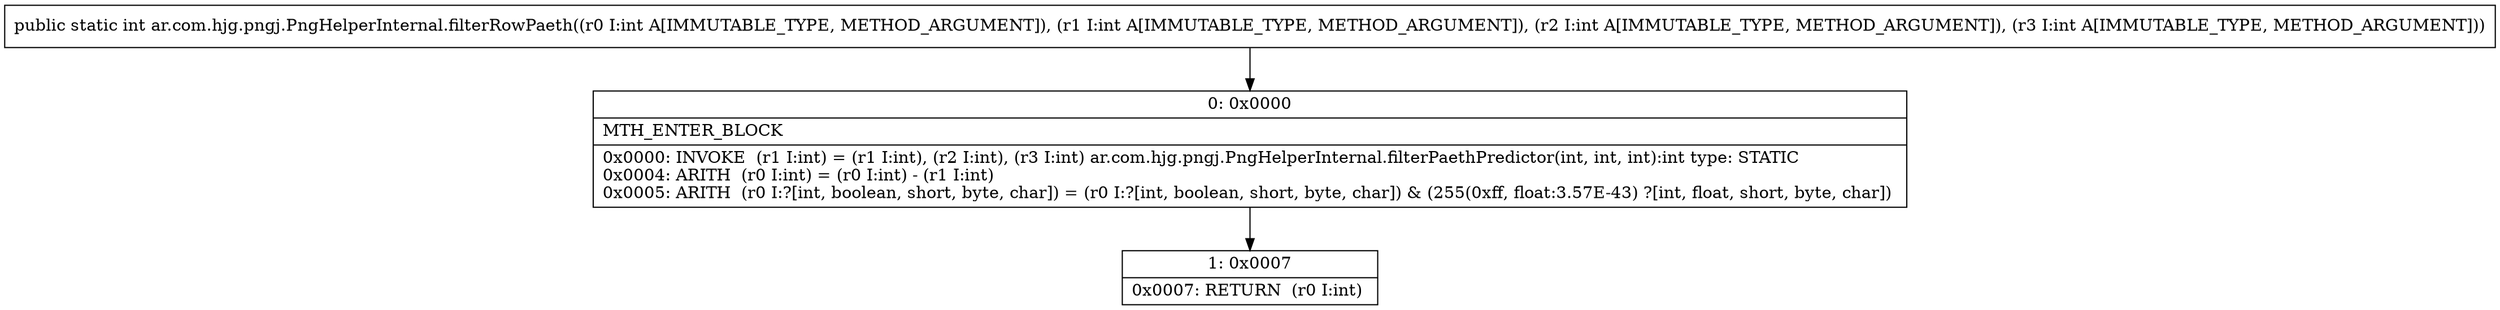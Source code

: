 digraph "CFG forar.com.hjg.pngj.PngHelperInternal.filterRowPaeth(IIII)I" {
Node_0 [shape=record,label="{0\:\ 0x0000|MTH_ENTER_BLOCK\l|0x0000: INVOKE  (r1 I:int) = (r1 I:int), (r2 I:int), (r3 I:int) ar.com.hjg.pngj.PngHelperInternal.filterPaethPredictor(int, int, int):int type: STATIC \l0x0004: ARITH  (r0 I:int) = (r0 I:int) \- (r1 I:int) \l0x0005: ARITH  (r0 I:?[int, boolean, short, byte, char]) = (r0 I:?[int, boolean, short, byte, char]) & (255(0xff, float:3.57E\-43) ?[int, float, short, byte, char]) \l}"];
Node_1 [shape=record,label="{1\:\ 0x0007|0x0007: RETURN  (r0 I:int) \l}"];
MethodNode[shape=record,label="{public static int ar.com.hjg.pngj.PngHelperInternal.filterRowPaeth((r0 I:int A[IMMUTABLE_TYPE, METHOD_ARGUMENT]), (r1 I:int A[IMMUTABLE_TYPE, METHOD_ARGUMENT]), (r2 I:int A[IMMUTABLE_TYPE, METHOD_ARGUMENT]), (r3 I:int A[IMMUTABLE_TYPE, METHOD_ARGUMENT])) }"];
MethodNode -> Node_0;
Node_0 -> Node_1;
}

